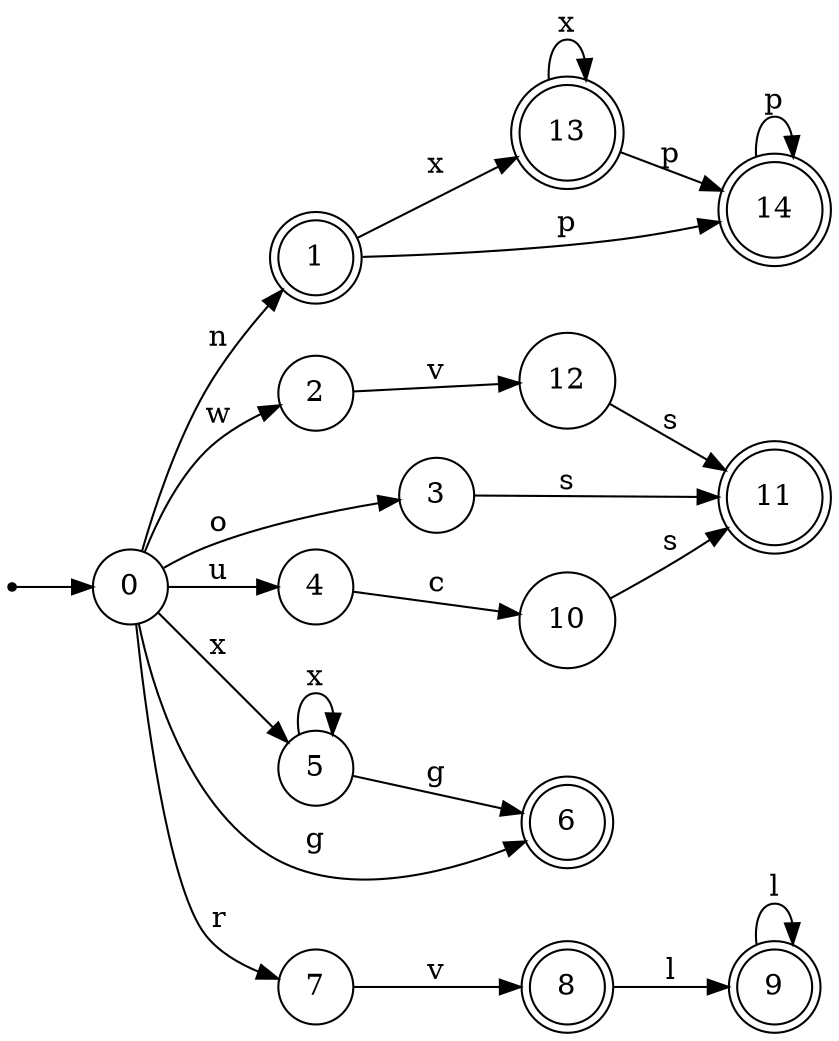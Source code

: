 digraph finite_state_machine {
rankdir=LR;
size="20,20";
node [shape = point]; "dummy0"
node [shape = circle]; "0";
"dummy0" -> "0";
node [shape = doublecircle]; "1";node [shape = circle]; "2";
node [shape = circle]; "3";
node [shape = circle]; "4";
node [shape = circle]; "5";
node [shape = doublecircle]; "6";node [shape = circle]; "7";
node [shape = doublecircle]; "8";node [shape = doublecircle]; "9";node [shape = circle]; "10";
node [shape = doublecircle]; "11";node [shape = circle]; "12";
node [shape = doublecircle]; "13";node [shape = doublecircle]; "14";"0" -> "1" [label = "n"];
 "0" -> "2" [label = "w"];
 "0" -> "3" [label = "o"];
 "0" -> "4" [label = "u"];
 "0" -> "5" [label = "x"];
 "0" -> "6" [label = "g"];
 "0" -> "7" [label = "r"];
 "7" -> "8" [label = "v"];
 "8" -> "9" [label = "l"];
 "9" -> "9" [label = "l"];
 "5" -> "5" [label = "x"];
 "5" -> "6" [label = "g"];
 "4" -> "10" [label = "c"];
 "10" -> "11" [label = "s"];
 "3" -> "11" [label = "s"];
 "2" -> "12" [label = "v"];
 "12" -> "11" [label = "s"];
 "1" -> "13" [label = "x"];
 "1" -> "14" [label = "p"];
 "14" -> "14" [label = "p"];
 "13" -> "13" [label = "x"];
 "13" -> "14" [label = "p"];
 }
